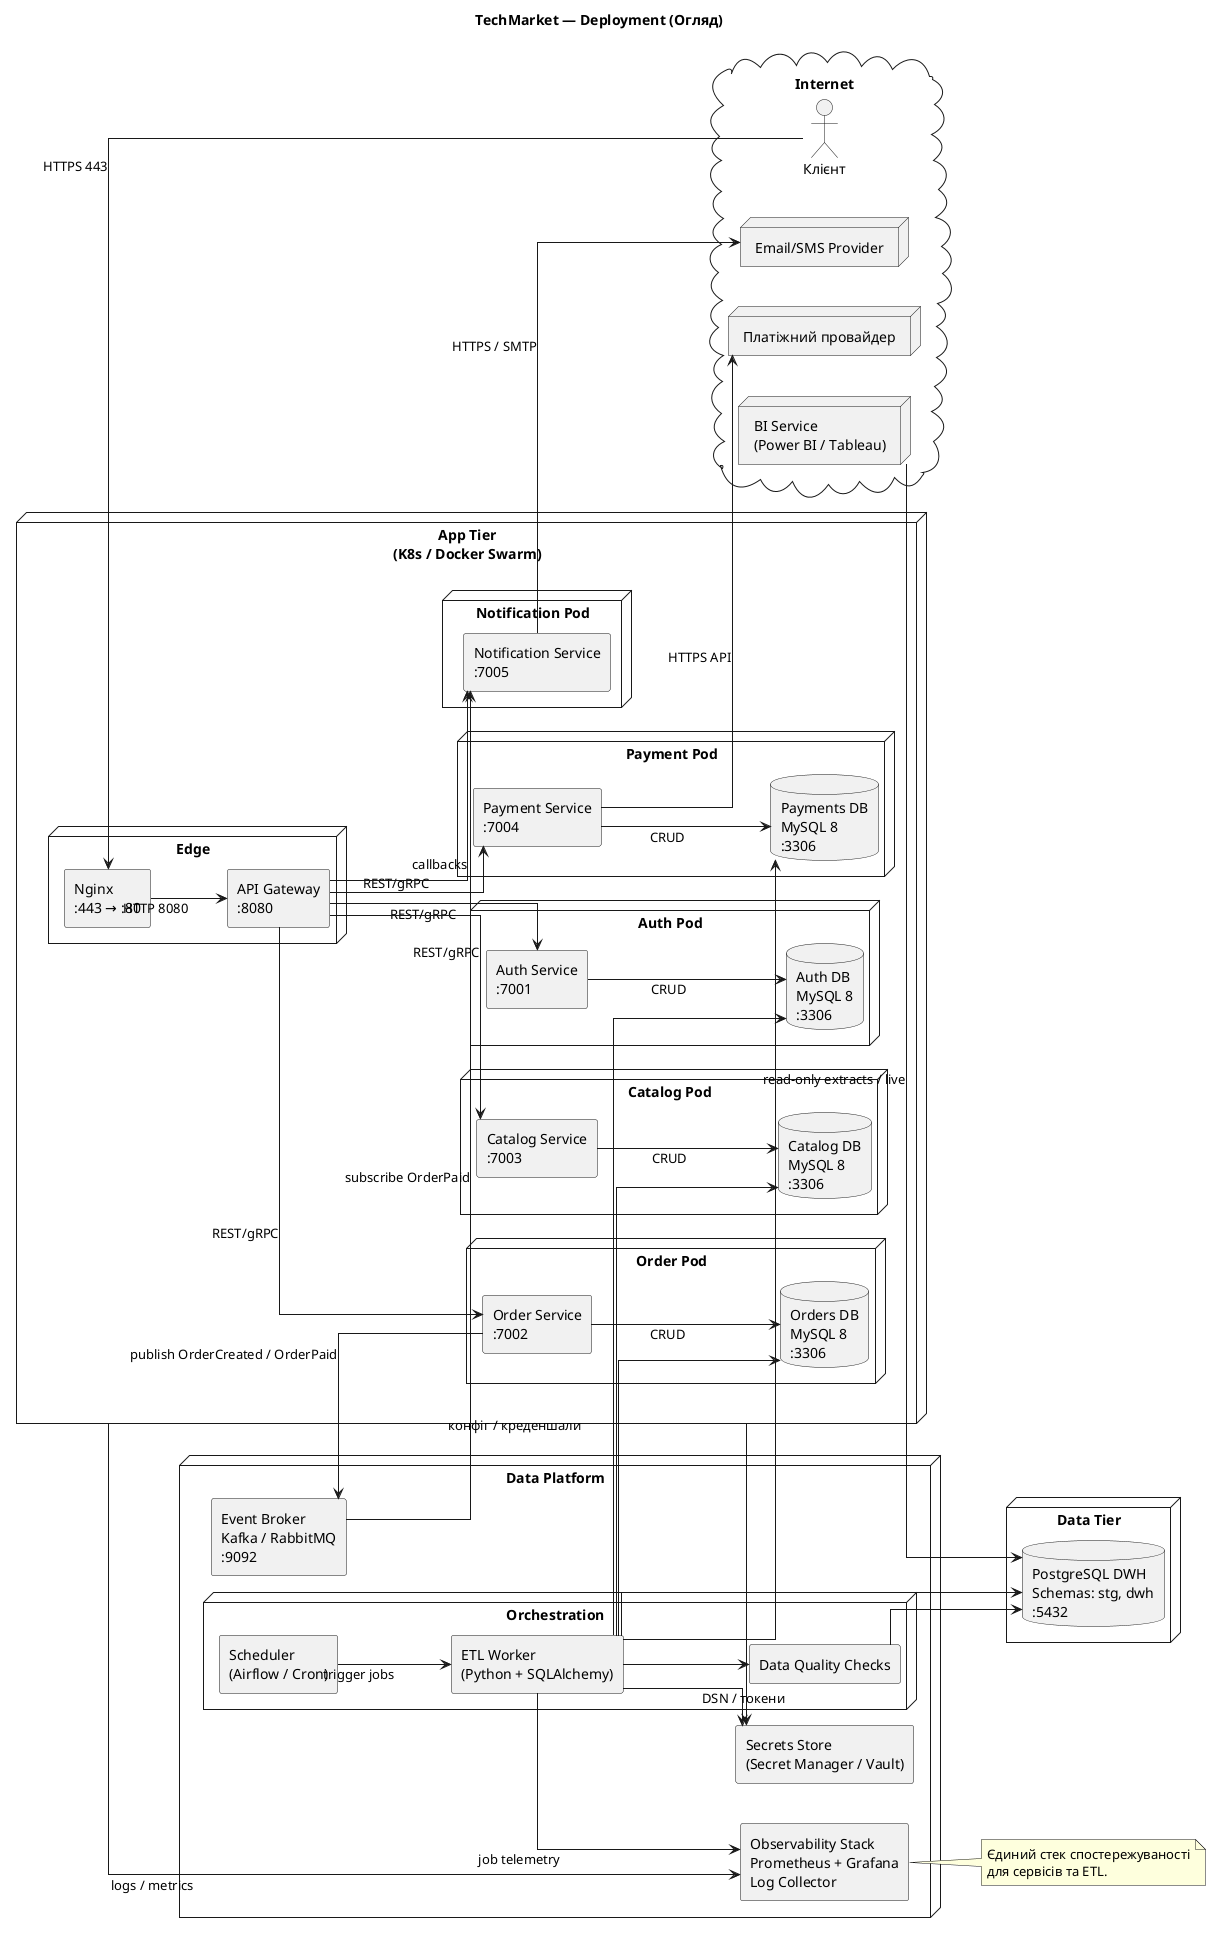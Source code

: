 @startuml TechMarket_Deployment_Overview
title TechMarket — Deployment (Огляд)
skinparam componentStyle rectangle
skinparam wrapWidth 220
skinparam nodesep 40
skinparam ranksep 60
skinparam linetype ortho
left to right direction

cloud "Internet" as INTERNET {
  actor "Клієнт" as USER
  node "Платіжний провайдер" as PSP
  node "Email/SMS Provider" as MAIL
  node "BI Service\n(Power BI / Tableau)" as BI_SERVICE
}

node "App Tier\n(K8s / Docker Swarm)" as APP {
  node "Edge" as EDGE {
    component "Nginx\n:443 → :80" as NGINX
    component "API Gateway\n:8080" as GATEWAY
  }

  node "Auth Pod" as AUTH_NODE {
    component "Auth Service\n:7001" as AUTH_SVC
    database "Auth DB\nMySQL 8\n:3306" as AUTH_DB
  }

  node "Order Pod" as ORDER_NODE {
    component "Order Service\n:7002" as ORDER_SVC
    database "Orders DB\nMySQL 8\n:3306" as ORDER_DB
  }

  node "Catalog Pod" as CATALOG_NODE {
    component "Catalog Service\n:7003" as CATALOG_SVC
    database "Catalog DB\nMySQL 8\n:3306" as CATALOG_DB
  }

  node "Payment Pod" as PAYMENT_NODE {
    component "Payment Service\n:7004" as PAYMENT_SVC
    database "Payments DB\nMySQL 8\n:3306" as PAYMENT_DB
  }

  node "Notification Pod" as NOTIF_NODE {
    component "Notification Service\n:7005" as NOTIF_SVC
  }
}

node "Data Platform" as PLATFORM {
  node "Orchestration" as ORCH {
    component "Scheduler\n(Airflow / Cron)" as SCHED
    component "ETL Worker\n(Python + SQLAlchemy)" as ETL
    component "Data Quality Checks" as DQ
  }
  component "Event Broker\nKafka / RabbitMQ\n:9092" as BROKER
  component "Observability Stack\nPrometheus + Grafana\nLog Collector" as OBS
  component "Secrets Store\n(Secret Manager / Vault)" as SECRETS
}

node "Data Tier" as DATA {
  database "PostgreSQL DWH\nSchemas: stg, dwh\n:5432" as DWH
}

' ==== Edge & App access ====
USER --> NGINX : HTTPS 443
NGINX --> GATEWAY : HTTP 8080
GATEWAY --> AUTH_SVC : REST/gRPC
GATEWAY --> ORDER_SVC : REST/gRPC
GATEWAY --> CATALOG_SVC : REST/gRPC
GATEWAY --> PAYMENT_SVC : REST/gRPC
GATEWAY --> NOTIF_SVC : callbacks

' ==== Service to database ====
AUTH_SVC --> AUTH_DB : CRUD
ORDER_SVC --> ORDER_DB : CRUD
CATALOG_SVC --> CATALOG_DB : CRUD
PAYMENT_SVC --> PAYMENT_DB : CRUD

' ==== External integrations ====
PAYMENT_SVC --> PSP : HTTPS API
NOTIF_SVC --> MAIL : HTTPS / SMTP

' ==== Eventing ====
ORDER_SVC --> BROKER : publish OrderCreated / OrderPaid
BROKER --> NOTIF_SVC : subscribe OrderPaid

' ==== Platform services ====
SCHED --> ETL : trigger jobs
ETL --> AUTH_DB
ETL --> ORDER_DB
ETL --> CATALOG_DB
ETL --> PAYMENT_DB
ETL --> DWH
ETL --> DQ
DQ --> DWH

' ==== Observability & secrets ====
APP --> OBS : logs / metrics
ETL --> OBS : job telemetry

APP --> SECRETS : конфіг / креденшали
ETL --> SECRETS : DSN / токени

note right of OBS
Єдиний стек спостережуваності для сервісів та ETL.
end note

' ==== BI access ====
BI_SERVICE --> DWH : read-only extracts / live

@enduml
